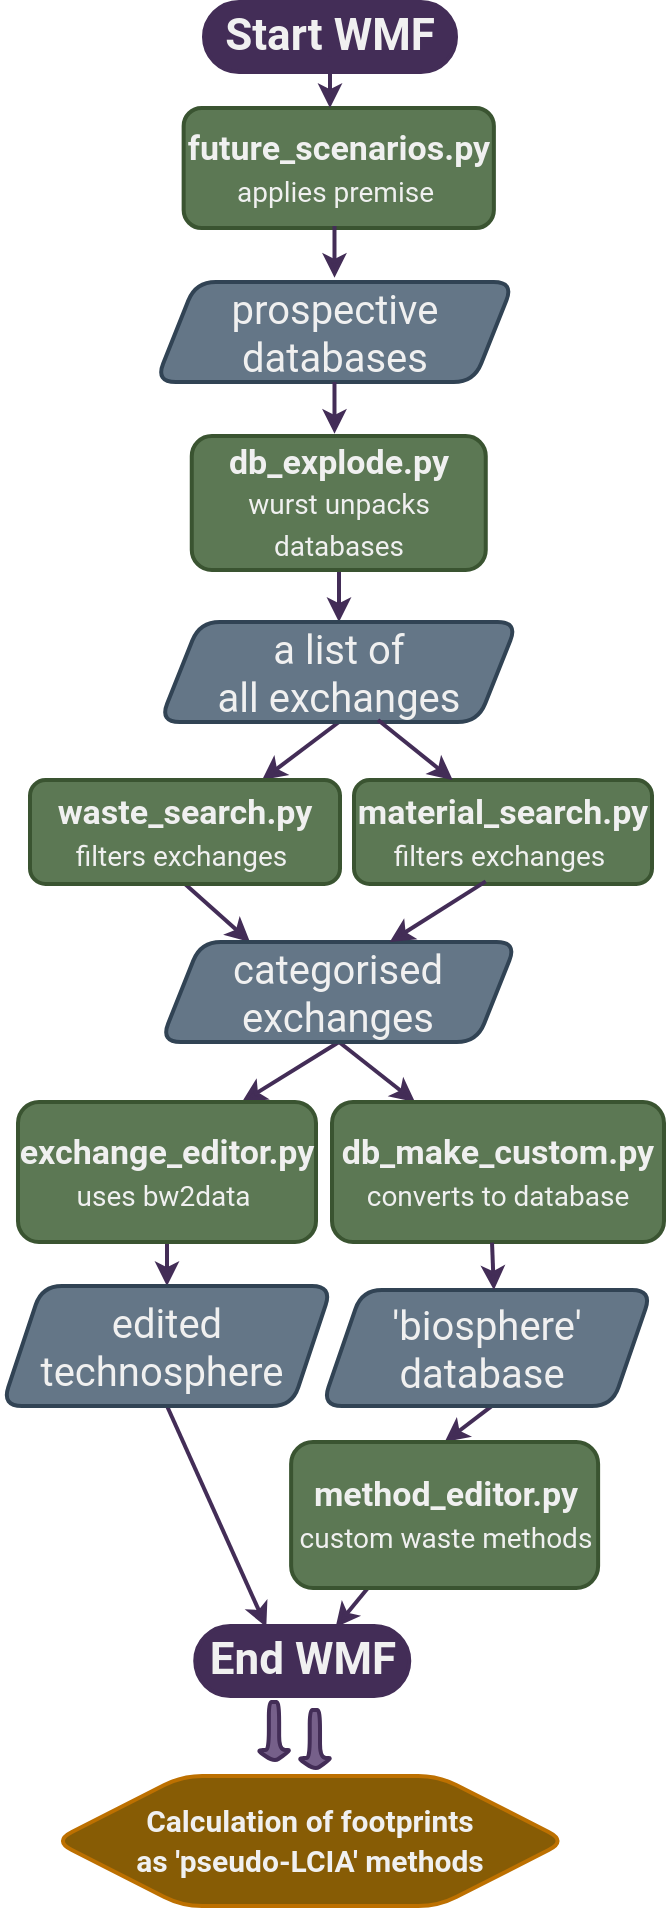 <mxfile version="20.8.16" type="device"><diagram id="Ynv9TW57A_w1j0mWBJq0" name="Page-1"><mxGraphModel dx="1145" dy="590" grid="0" gridSize="10" guides="1" tooltips="1" connect="1" arrows="1" fold="1" page="1" pageScale="1" pageWidth="360" pageHeight="960" background="none" math="0" shadow="0"><root><mxCell id="0"/><mxCell id="1" parent="0"/><mxCell id="14" value="&lt;font style=&quot;&quot;&gt;&lt;b&gt;future_scenarios.py&lt;br&gt;&lt;/b&gt;&lt;/font&gt;&lt;font style=&quot;font-size: 14px;&quot;&gt;applies premise&amp;nbsp;&lt;/font&gt;" style="html=1;rounded=1;snapToPoint=1;comic=0;fillColor=#5C7854;strokeColor=#3A5431;fontColor=#F0F0F0;labelBackgroundColor=none;strokeWidth=2;spacing=1;fontFamily=roboto;fontSize=17;align=center;verticalAlign=middle;spacingTop=1;spacingLeft=2;spacingRight=2;spacingBottom=2;shadow=0;backgroundOutline=0;sketchStyle=comic;fontStyle=0;whiteSpace=wrap;fontSource=https%3A%2F%2Ffonts.googleapis.com%2Fcss%3Ffamily%3Droboto;" parent="1" vertex="1"><mxGeometry x="109.82" y="56" width="155.12" height="60" as="geometry"/></mxCell><mxCell id="25" value="" style="edgeStyle=none;html=1;rounded=1;snapToPoint=1;comic=0;fillColor=#76608a;strokeColor=#432D57;labelBackgroundColor=none;strokeWidth=2;spacing=1;fontFamily=roboto;fontSize=16;align=center;verticalAlign=middle;spacingTop=1;spacingLeft=2;spacingRight=2;spacingBottom=2;fontColor=#F0F0F0;shadow=0;backgroundOutline=0;sketchStyle=comic;fontStyle=0;fontSource=https%3A%2F%2Ffonts.googleapis.com%2Fcss%3Ffamily%3Droboto;" parent="1" source="20" target="24" edge="1"><mxGeometry relative="1" as="geometry"/></mxCell><mxCell id="20" value="&lt;span style=&quot;font-size: 17px;&quot;&gt;&lt;b style=&quot;font-size: 17px;&quot;&gt;&lt;font style=&quot;font-size: 17px;&quot;&gt;db_explode.py&lt;br style=&quot;font-size: 17px;&quot;&gt;&lt;/font&gt;&lt;/b&gt;&lt;/span&gt;&lt;font style=&quot;font-size: 14px;&quot;&gt;&amp;nbsp;wurst&amp;nbsp;unpacks&amp;nbsp; databases&lt;/font&gt;" style="html=1;rounded=1;snapToPoint=1;comic=0;fillColor=#5C7854;strokeColor=#3A5431;fontColor=#F0F0F0;labelBackgroundColor=none;strokeWidth=2;spacing=1;fontFamily=roboto;fontSize=17;align=center;verticalAlign=middle;spacingTop=1;spacingLeft=2;spacingRight=2;spacingBottom=2;shadow=0;backgroundOutline=0;sketchStyle=comic;fontStyle=0;whiteSpace=wrap;fontSource=https%3A%2F%2Ffonts.googleapis.com%2Fcss%3Ffamily%3Droboto;" parent="1" vertex="1"><mxGeometry x="113.88" y="220" width="147" height="67" as="geometry"/></mxCell><mxCell id="27" value="" style="edgeStyle=none;html=1;rounded=1;snapToPoint=1;comic=0;fillColor=#76608a;strokeColor=#432D57;labelBackgroundColor=none;strokeWidth=2;spacing=1;fontFamily=roboto;fontSize=16;align=center;verticalAlign=middle;spacingTop=1;spacingLeft=2;spacingRight=2;spacingBottom=2;fontColor=#F0F0F0;shadow=0;backgroundOutline=0;sketchStyle=comic;fontStyle=0;fontSource=https%3A%2F%2Ffonts.googleapis.com%2Fcss%3Ffamily%3Droboto;" parent="1" source="24" target="26" edge="1"><mxGeometry relative="1" as="geometry"/></mxCell><mxCell id="24" value="&lt;font style=&quot;font-size: 20px;&quot;&gt;a list of &lt;br&gt;all exchanges&lt;br style=&quot;font-size: 20px;&quot;&gt;&lt;/font&gt;" style="shape=parallelogram;perimeter=parallelogramPerimeter;html=1;fixedSize=1;rounded=1;snapToPoint=1;comic=0;fillColor=#647687;strokeColor=#314354;fontColor=#F0F0F0;labelBackgroundColor=none;strokeWidth=2;spacing=1;fontFamily=roboto;fontSize=20;whiteSpace=wrap;align=center;verticalAlign=middle;spacingTop=1;spacingLeft=2;spacingRight=2;spacingBottom=2;shadow=0;backgroundOutline=0;sketchStyle=comic;fontStyle=0;fontSource=https%3A%2F%2Ffonts.googleapis.com%2Fcss%3Ffamily%3Droboto;" parent="1" vertex="1"><mxGeometry x="97.88" y="313" width="179" height="50" as="geometry"/></mxCell><mxCell id="31" value="" style="edgeStyle=none;html=1;rounded=1;snapToPoint=1;comic=0;fillColor=#76608a;strokeColor=#432D57;labelBackgroundColor=none;strokeWidth=2;spacing=1;fontFamily=roboto;fontSize=16;align=center;verticalAlign=middle;spacingTop=1;spacingLeft=2;spacingRight=2;spacingBottom=2;fontColor=#F0F0F0;shadow=0;backgroundOutline=0;sketchStyle=comic;fontStyle=0;fontSource=https%3A%2F%2Ffonts.googleapis.com%2Fcss%3Ffamily%3Droboto;" parent="1" source="26" target="30" edge="1"><mxGeometry relative="1" as="geometry"/></mxCell><mxCell id="26" value="&lt;font style=&quot;font-size: 17px;&quot;&gt;&lt;b style=&quot;font-size: 17px;&quot;&gt;waste_search.py&lt;/b&gt;&lt;br style=&quot;font-size: 17px;&quot;&gt;&lt;/font&gt;&lt;font style=&quot;font-size: 14px;&quot;&gt;&amp;nbsp;filters exchanges&amp;nbsp;&amp;nbsp;&lt;/font&gt;" style="html=1;rounded=1;snapToPoint=1;comic=0;fillColor=#5C7854;strokeColor=#3A5431;fontColor=#F0F0F0;labelBackgroundColor=none;strokeWidth=2;spacing=1;fontFamily=roboto;fontSize=17;align=center;verticalAlign=middle;spacingTop=1;spacingLeft=2;spacingRight=2;spacingBottom=2;shadow=0;backgroundOutline=0;sketchStyle=comic;fontStyle=0;whiteSpace=wrap;fontSource=https%3A%2F%2Ffonts.googleapis.com%2Fcss%3Ffamily%3Droboto;" parent="1" vertex="1"><mxGeometry x="33" y="392" width="155" height="52" as="geometry"/></mxCell><mxCell id="56" style="edgeStyle=none;html=1;entryX=0.25;entryY=0;entryDx=0;entryDy=0;fontSize=16;rounded=1;snapToPoint=1;comic=0;fillColor=#76608a;strokeColor=#432D57;labelBackgroundColor=none;strokeWidth=2;spacing=1;fontFamily=roboto;align=center;verticalAlign=middle;spacingTop=1;spacingLeft=2;spacingRight=2;spacingBottom=2;fontColor=#F0F0F0;shadow=0;backgroundOutline=0;sketchStyle=comic;fontStyle=0;fontSource=https%3A%2F%2Ffonts.googleapis.com%2Fcss%3Ffamily%3Droboto;" parent="1" source="30" target="34" edge="1"><mxGeometry relative="1" as="geometry"/></mxCell><mxCell id="57" style="edgeStyle=none;html=1;fontSize=16;rounded=1;snapToPoint=1;comic=0;fillColor=#76608a;strokeColor=#432D57;labelBackgroundColor=none;strokeWidth=2;spacing=1;fontFamily=roboto;align=center;verticalAlign=middle;spacingTop=1;spacingLeft=2;spacingRight=2;spacingBottom=2;fontColor=#F0F0F0;shadow=0;backgroundOutline=0;sketchStyle=comic;fontStyle=0;fontSource=https%3A%2F%2Ffonts.googleapis.com%2Fcss%3Ffamily%3Droboto;" parent="1" source="30" target="44" edge="1"><mxGeometry relative="1" as="geometry"/></mxCell><mxCell id="30" value="&lt;font style=&quot;font-size: 20px;&quot;&gt;categorised exchanges&lt;br style=&quot;font-size: 20px;&quot;&gt;&lt;/font&gt;" style="shape=parallelogram;perimeter=parallelogramPerimeter;html=1;fixedSize=1;rounded=1;snapToPoint=1;comic=0;fillColor=#647687;strokeColor=#314354;fontColor=#F0F0F0;labelBackgroundColor=none;strokeWidth=2;spacing=1;fontFamily=roboto;fontSize=20;whiteSpace=wrap;align=center;verticalAlign=middle;spacingTop=1;spacingLeft=2;spacingRight=2;spacingBottom=2;shadow=0;backgroundOutline=0;sketchStyle=comic;fontStyle=0;fontSource=https%3A%2F%2Ffonts.googleapis.com%2Fcss%3Ffamily%3Droboto;" parent="1" vertex="1"><mxGeometry x="98.38" y="473" width="178" height="50" as="geometry"/></mxCell><mxCell id="34" value="&lt;b style=&quot;font-size: 17px;&quot;&gt;db_make_custom.py&lt;br style=&quot;font-size: 17px;&quot;&gt;&lt;/b&gt;&lt;font style=&quot;font-size: 14px;&quot;&gt;converts to database&lt;/font&gt;" style="movable=1;resizable=1;rotatable=1;deletable=1;editable=1;connectable=1;html=1;rounded=1;snapToPoint=1;comic=0;fillColor=#5C7854;strokeColor=#3A5431;fontColor=#F0F0F0;labelBackgroundColor=none;strokeWidth=2;spacing=1;fontFamily=roboto;fontSize=17;align=center;verticalAlign=middle;spacingTop=1;spacingLeft=2;spacingRight=2;spacingBottom=2;shadow=0;backgroundOutline=0;sketchStyle=comic;fontStyle=0;whiteSpace=wrap;fontSource=https%3A%2F%2Ffonts.googleapis.com%2Fcss%3Ffamily%3Droboto;" parent="1" vertex="1"><mxGeometry x="184" y="553" width="166" height="70" as="geometry"/></mxCell><mxCell id="54" value="" style="edgeStyle=none;html=1;entryX=0.5;entryY=0;entryDx=0;entryDy=0;rounded=1;snapToPoint=1;comic=0;fillColor=#76608a;strokeColor=#432D57;labelBackgroundColor=none;strokeWidth=2;spacing=1;fontFamily=roboto;fontSize=16;align=center;verticalAlign=middle;spacingTop=1;spacingLeft=2;spacingRight=2;spacingBottom=2;fontColor=#F0F0F0;shadow=0;backgroundOutline=0;sketchStyle=comic;exitX=0.517;exitY=0.995;exitDx=0;exitDy=0;exitPerimeter=0;fontStyle=0;fontSource=https%3A%2F%2Ffonts.googleapis.com%2Fcss%3Ffamily%3Droboto;" parent="1" source="42" target="64" edge="1"><mxGeometry relative="1" as="geometry"><mxPoint x="289.5" y="873" as="targetPoint"/></mxGeometry></mxCell><mxCell id="42" value="&lt;font style=&quot;font-size: 20px;&quot;&gt;'biosphere' &lt;br&gt;database&amp;nbsp;&lt;/font&gt;" style="shape=parallelogram;perimeter=parallelogramPerimeter;html=1;fixedSize=1;rounded=1;snapToPoint=1;comic=0;fillColor=#647687;strokeColor=#314354;fontColor=#F0F0F0;labelBackgroundColor=none;strokeWidth=2;spacing=1;fontFamily=roboto;fontSize=20;whiteSpace=wrap;align=center;verticalAlign=middle;spacingTop=1;spacingLeft=2;spacingRight=2;spacingBottom=2;shadow=0;backgroundOutline=0;sketchStyle=comic;fontStyle=0;fontSource=https%3A%2F%2Ffonts.googleapis.com%2Fcss%3Ffamily%3Droboto;" parent="1" vertex="1"><mxGeometry x="179" y="647" width="165" height="58" as="geometry"/></mxCell><mxCell id="48" value="" style="edgeStyle=none;html=1;rounded=1;snapToPoint=1;comic=0;fillColor=#76608a;strokeColor=#432D57;labelBackgroundColor=none;strokeWidth=2;spacing=1;fontFamily=roboto;fontSize=16;align=center;verticalAlign=middle;spacingTop=1;spacingLeft=2;spacingRight=2;spacingBottom=2;fontColor=#F0F0F0;shadow=0;backgroundOutline=0;sketchStyle=comic;fontStyle=0;fontSource=https%3A%2F%2Ffonts.googleapis.com%2Fcss%3Ffamily%3Droboto;" parent="1" source="44" target="47" edge="1"><mxGeometry relative="1" as="geometry"/></mxCell><mxCell id="44" value="&lt;b style=&quot;font-size: 17px;&quot;&gt;exchange_editor.py&lt;/b&gt;&lt;span style=&quot;font-size: 17px;&quot;&gt;&lt;br style=&quot;font-size: 17px;&quot;&gt;&lt;/span&gt;&lt;font style=&quot;font-size: 14px;&quot;&gt;uses bw2data&amp;nbsp;&lt;/font&gt;" style="rounded=1;html=1;snapToPoint=1;comic=0;fillColor=#5C7854;strokeColor=#3A5431;fontColor=#F0F0F0;labelBackgroundColor=none;strokeWidth=2;spacing=1;fontFamily=roboto;fontSize=17;align=center;verticalAlign=middle;spacingTop=1;spacingLeft=2;spacingRight=2;spacingBottom=2;shadow=0;backgroundOutline=0;sketchStyle=comic;fontStyle=0;whiteSpace=wrap;fontSource=https%3A%2F%2Ffonts.googleapis.com%2Fcss%3Ffamily%3Droboto;" parent="1" vertex="1"><mxGeometry x="27" y="553" width="149" height="70" as="geometry"/></mxCell><mxCell id="55" value="" style="edgeStyle=none;html=1;rounded=1;snapToPoint=1;comic=0;fillColor=#76608a;strokeColor=#432D57;labelBackgroundColor=none;strokeWidth=2;spacing=1;fontFamily=roboto;entryX=0.332;entryY=0.013;entryDx=0;entryDy=0;entryPerimeter=0;fontSize=16;align=center;verticalAlign=middle;spacingTop=1;spacingLeft=2;spacingRight=2;spacingBottom=2;fontColor=#F0F0F0;shadow=0;backgroundOutline=0;sketchStyle=comic;fontStyle=0;fontSource=https%3A%2F%2Ffonts.googleapis.com%2Fcss%3Ffamily%3Droboto;" parent="1" source="47" target="51" edge="1"><mxGeometry relative="1" as="geometry"><mxPoint x="159" y="965" as="targetPoint"/></mxGeometry></mxCell><mxCell id="47" value="&lt;span style=&quot;background-color: initial;&quot;&gt;edited technosphere&amp;nbsp;&lt;/span&gt;" style="shape=parallelogram;perimeter=parallelogramPerimeter;html=1;fixedSize=1;rounded=1;snapToPoint=1;comic=0;fillColor=#647687;strokeColor=#314354;fontColor=#F0F0F0;labelBackgroundColor=none;strokeWidth=2;spacing=1;fontFamily=roboto;fontSize=20;whiteSpace=wrap;align=center;verticalAlign=middle;spacingTop=1;spacingLeft=2;spacingRight=2;spacingBottom=2;shadow=0;backgroundOutline=0;sketchStyle=comic;fontStyle=0;fontSource=https%3A%2F%2Ffonts.googleapis.com%2Fcss%3Ffamily%3Droboto;" parent="1" vertex="1"><mxGeometry x="19" y="645" width="165" height="60" as="geometry"/></mxCell><mxCell id="51" value="&lt;b style=&quot;&quot;&gt;&lt;font style=&quot;font-size: 22px;&quot;&gt;End WMF&lt;/font&gt;&lt;/b&gt;" style="html=1;dashed=0;whitespace=wrap;shape=mxgraph.dfd.start;rounded=1;snapToPoint=1;comic=0;fillColor=#432D57;strokeColor=#432D57;fontColor=#F0F0F0;labelBackgroundColor=none;strokeWidth=2;spacing=1;fontFamily=roboto;fontSize=16;whiteSpace=wrap;align=center;verticalAlign=middle;spacingTop=1;spacingLeft=2;spacingRight=2;spacingBottom=2;shadow=0;backgroundOutline=0;sketchStyle=comic;fontStyle=0;fontSource=https%3A%2F%2Ffonts.googleapis.com%2Fcss%3Ffamily%3Droboto;" parent="1" vertex="1"><mxGeometry x="115.62" y="815" width="107" height="35" as="geometry"/></mxCell><mxCell id="59" value="" style="shape=singleArrow;direction=south;html=1;fontSize=16;rounded=1;snapToPoint=1;comic=0;fillColor=#76608a;strokeColor=#432D57;fontColor=#F0F0F0;labelBackgroundColor=none;strokeWidth=2;spacing=1;fontFamily=roboto;whiteSpace=wrap;align=center;verticalAlign=middle;spacingTop=1;spacingLeft=2;spacingRight=2;spacingBottom=2;shadow=0;backgroundOutline=0;sketchStyle=comic;fontStyle=0;fontSource=https%3A%2F%2Ffonts.googleapis.com%2Fcss%3Ffamily%3Droboto;" parent="1" vertex="1"><mxGeometry x="146.44" y="853" width="17.12" height="30" as="geometry"/></mxCell><mxCell id="62" value="&lt;font style=&quot;&quot;&gt;&lt;font style=&quot;font-size: 15px;&quot;&gt;&lt;b style=&quot;&quot;&gt;&lt;font style=&quot;&quot;&gt;Calculation of footprints&lt;br&gt;&lt;/font&gt;as 'pseudo-LCIA' methods&lt;/b&gt;&lt;/font&gt;&lt;br style=&quot;font-size: 16px;&quot;&gt;&lt;/font&gt;" style="shape=hexagon;perimeter=hexagonPerimeter2;html=1;size=0.25;fontSize=16;labelBackgroundColor=none;rounded=1;snapToPoint=1;comic=0;fillColor=#875C05;strokeColor=#BD7000;fontColor=#F0F0F0;strokeWidth=2;spacing=1;fontFamily=roboto;verticalAlign=middle;whiteSpace=wrap;align=center;spacingTop=1;spacingLeft=2;spacingRight=2;spacingBottom=2;shadow=0;backgroundOutline=0;sketchStyle=comic;fontStyle=0;fontSource=https%3A%2F%2Ffonts.googleapis.com%2Fcss%3Ffamily%3Droboto;" parent="1" vertex="1"><mxGeometry x="45" y="890" width="256.24" height="65" as="geometry"/></mxCell><mxCell id="65" style="edgeStyle=none;html=1;entryX=0.656;entryY=0.017;entryDx=0;entryDy=0;entryPerimeter=0;fontSize=16;rounded=1;snapToPoint=1;comic=0;fillColor=#76608a;strokeColor=#432D57;labelBackgroundColor=none;strokeWidth=2;spacing=1;fontFamily=roboto;exitX=0.25;exitY=1;exitDx=0;exitDy=0;align=center;verticalAlign=middle;spacingTop=1;spacingLeft=2;spacingRight=2;spacingBottom=2;fontColor=#F0F0F0;shadow=0;backgroundOutline=0;sketchStyle=comic;fontStyle=0;fontSource=https%3A%2F%2Ffonts.googleapis.com%2Fcss%3Ffamily%3Droboto;" parent="1" source="64" target="51" edge="1"><mxGeometry relative="1" as="geometry"/></mxCell><mxCell id="64" value="&lt;font style=&quot;&quot;&gt;&lt;b style=&quot;font-size: 17px;&quot;&gt;method_editor.py&lt;/b&gt;&lt;span style=&quot;font-size: 17px;&quot;&gt;&lt;br style=&quot;font-size: 17px;&quot;&gt;&lt;/span&gt;&lt;font style=&quot;font-size: 14px;&quot;&gt;custom waste methods&lt;/font&gt;&lt;br style=&quot;font-size: 17px;&quot;&gt;&lt;/font&gt;" style="html=1;dashed=0;whitespace=wrap;labelBackgroundColor=none;fontSize=17;rounded=1;snapToPoint=1;comic=0;fillColor=#5C7854;strokeColor=#3A5431;fontColor=#F0F0F0;strokeWidth=2;spacing=1;fontFamily=roboto;align=center;verticalAlign=middle;spacingTop=1;spacingLeft=2;spacingRight=2;spacingBottom=2;shadow=0;backgroundOutline=0;sketchStyle=comic;fontStyle=0;whiteSpace=wrap;fontSource=https%3A%2F%2Ffonts.googleapis.com%2Fcss%3Ffamily%3Droboto;" parent="1" vertex="1"><mxGeometry x="163.56" y="723" width="153.5" height="73" as="geometry"/></mxCell><mxCell id="eWnoPjXooAndC6K8hpsd-65" value="" style="shape=singleArrow;direction=south;html=1;fontSize=16;rounded=1;snapToPoint=1;comic=0;fillColor=#76608a;strokeColor=#432D57;fontColor=#F0F0F0;labelBackgroundColor=none;strokeWidth=2;spacing=1;fontFamily=roboto;whiteSpace=wrap;align=center;verticalAlign=middle;spacingTop=1;spacingLeft=2;spacingRight=2;spacingBottom=2;shadow=0;backgroundOutline=0;sketchStyle=comic;fontStyle=0;fontSource=https%3A%2F%2Ffonts.googleapis.com%2Fcss%3Ffamily%3Droboto;" parent="1" vertex="1"><mxGeometry x="166.88" y="857" width="17.12" height="30" as="geometry"/></mxCell><mxCell id="X6EW9yyMeB70m_uFeMzx-71" value="&lt;font style=&quot;font-size: 20px;&quot;&gt;prospective databases&lt;br style=&quot;font-size: 20px;&quot;&gt;&lt;/font&gt;" style="shape=parallelogram;perimeter=parallelogramPerimeter;html=1;fixedSize=1;rounded=1;snapToPoint=1;comic=0;fillColor=#647687;strokeColor=#314354;fontColor=#F0F0F0;labelBackgroundColor=none;strokeWidth=2;spacing=1;fontFamily=roboto;fontSize=20;whiteSpace=wrap;align=center;verticalAlign=middle;spacingTop=1;spacingLeft=2;spacingRight=2;spacingBottom=2;shadow=0;backgroundOutline=0;sketchStyle=comic;fontStyle=0;fontSource=https%3A%2F%2Ffonts.googleapis.com%2Fcss%3Ffamily%3Droboto;" vertex="1" parent="1"><mxGeometry x="95.88" y="143" width="179" height="50" as="geometry"/></mxCell><mxCell id="X6EW9yyMeB70m_uFeMzx-75" value="" style="edgeStyle=none;html=1;rounded=1;snapToPoint=1;comic=0;fillColor=#76608a;strokeColor=#432D57;labelBackgroundColor=none;strokeWidth=2;spacing=1;fontFamily=roboto;fontSize=16;align=center;verticalAlign=middle;spacingTop=1;spacingLeft=2;spacingRight=2;spacingBottom=2;fontColor=#F0F0F0;shadow=0;backgroundOutline=0;sketchStyle=comic;fontStyle=0;fontSource=https%3A%2F%2Ffonts.googleapis.com%2Fcss%3Ffamily%3Droboto;" edge="1" parent="1"><mxGeometry relative="1" as="geometry"><mxPoint x="185.243" y="192.996" as="sourcePoint"/><mxPoint x="185.243" y="218.829" as="targetPoint"/></mxGeometry></mxCell><mxCell id="X6EW9yyMeB70m_uFeMzx-76" value="" style="edgeStyle=none;html=1;rounded=1;snapToPoint=1;comic=0;fillColor=#76608a;strokeColor=#432D57;labelBackgroundColor=none;strokeWidth=2;spacing=1;fontFamily=roboto;fontSize=16;align=center;verticalAlign=middle;spacingTop=1;spacingLeft=2;spacingRight=2;spacingBottom=2;fontColor=#F0F0F0;shadow=0;backgroundOutline=0;sketchStyle=comic;fontStyle=0;fontSource=https%3A%2F%2Ffonts.googleapis.com%2Fcss%3Ffamily%3Droboto;" edge="1" parent="1"><mxGeometry relative="1" as="geometry"><mxPoint x="185.243" y="114.996" as="sourcePoint"/><mxPoint x="185.243" y="140.829" as="targetPoint"/></mxGeometry></mxCell><mxCell id="X6EW9yyMeB70m_uFeMzx-77" value="&lt;font style=&quot;font-size: 17px;&quot;&gt;&lt;b style=&quot;font-size: 17px;&quot;&gt;material_search.py&lt;/b&gt;&lt;br style=&quot;font-size: 17px;&quot;&gt;&lt;/font&gt;&lt;font style=&quot;font-size: 14px;&quot;&gt;&amp;nbsp;filters exchanges&amp;nbsp;&amp;nbsp;&lt;/font&gt;" style="html=1;rounded=1;snapToPoint=1;comic=0;fillColor=#5C7854;strokeColor=#3A5431;fontColor=#F0F0F0;labelBackgroundColor=none;strokeWidth=2;spacing=1;fontFamily=roboto;fontSize=17;align=center;verticalAlign=middle;spacingTop=1;spacingLeft=2;spacingRight=2;spacingBottom=2;shadow=0;backgroundOutline=0;sketchStyle=comic;fontStyle=0;whiteSpace=wrap;fontSource=https%3A%2F%2Ffonts.googleapis.com%2Fcss%3Ffamily%3Droboto;" vertex="1" parent="1"><mxGeometry x="195" y="392" width="149" height="52" as="geometry"/></mxCell><mxCell id="X6EW9yyMeB70m_uFeMzx-78" style="edgeStyle=none;html=1;entryX=0.25;entryY=0;entryDx=0;entryDy=0;fontSize=16;rounded=1;snapToPoint=1;comic=0;fillColor=#76608a;strokeColor=#432D57;labelBackgroundColor=none;strokeWidth=2;spacing=1;fontFamily=roboto;align=center;verticalAlign=middle;spacingTop=1;spacingLeft=2;spacingRight=2;spacingBottom=2;fontColor=#F0F0F0;shadow=0;backgroundOutline=0;sketchStyle=comic;fontStyle=0;fontSource=https%3A%2F%2Ffonts.googleapis.com%2Fcss%3Ffamily%3Droboto;" edge="1" parent="1"><mxGeometry relative="1" as="geometry"><mxPoint x="207.003" y="362" as="sourcePoint"/><mxPoint x="244.36" y="392" as="targetPoint"/></mxGeometry></mxCell><mxCell id="X6EW9yyMeB70m_uFeMzx-79" style="edgeStyle=none;html=1;fontSize=16;rounded=1;snapToPoint=1;comic=0;fillColor=#76608a;strokeColor=#432D57;labelBackgroundColor=none;strokeWidth=2;spacing=1;fontFamily=roboto;align=center;verticalAlign=middle;spacingTop=1;spacingLeft=2;spacingRight=2;spacingBottom=2;fontColor=#F0F0F0;shadow=0;backgroundOutline=0;sketchStyle=comic;fontStyle=0;fontSource=https%3A%2F%2Ffonts.googleapis.com%2Fcss%3Ffamily%3Droboto;" edge="1" parent="1"><mxGeometry relative="1" as="geometry"><mxPoint x="260.883" y="442.71" as="sourcePoint"/><mxPoint x="212.883" y="472.996" as="targetPoint"/></mxGeometry></mxCell><mxCell id="X6EW9yyMeB70m_uFeMzx-80" value="" style="edgeStyle=none;html=1;rounded=1;snapToPoint=1;comic=0;fillColor=#76608a;strokeColor=#432D57;labelBackgroundColor=none;strokeWidth=2;spacing=1;fontFamily=roboto;fontSize=16;align=center;verticalAlign=middle;spacingTop=1;spacingLeft=2;spacingRight=2;spacingBottom=2;fontColor=#F0F0F0;shadow=0;backgroundOutline=0;sketchStyle=comic;fontStyle=0;fontSource=https%3A%2F%2Ffonts.googleapis.com%2Fcss%3Ffamily%3Droboto;exitX=0.482;exitY=1.005;exitDx=0;exitDy=0;exitPerimeter=0;" edge="1" parent="1" source="34"><mxGeometry relative="1" as="geometry"><mxPoint x="266.27" y="625" as="sourcePoint"/><mxPoint x="264.937" y="647" as="targetPoint"/></mxGeometry></mxCell><mxCell id="X6EW9yyMeB70m_uFeMzx-81" value="&lt;b style=&quot;&quot;&gt;&lt;font style=&quot;font-size: 22px;&quot;&gt;Start WMF&lt;/font&gt;&lt;/b&gt;" style="html=1;dashed=0;whitespace=wrap;shape=mxgraph.dfd.start;rounded=1;snapToPoint=1;comic=0;fillColor=#432D57;strokeColor=#432D57;fontColor=#F0F0F0;labelBackgroundColor=none;strokeWidth=2;spacing=1;fontFamily=roboto;fontSize=16;whiteSpace=wrap;align=center;verticalAlign=middle;spacingTop=1;spacingLeft=2;spacingRight=2;spacingBottom=2;shadow=0;backgroundOutline=0;sketchStyle=comic;fontStyle=0;fontSource=https%3A%2F%2Ffonts.googleapis.com%2Fcss%3Ffamily%3Droboto;" vertex="1" parent="1"><mxGeometry x="120" y="3" width="126" height="35" as="geometry"/></mxCell><mxCell id="X6EW9yyMeB70m_uFeMzx-82" value="" style="edgeStyle=none;html=1;rounded=1;snapToPoint=1;comic=0;fillColor=#76608a;strokeColor=#432D57;labelBackgroundColor=none;strokeWidth=2;spacing=1;fontFamily=roboto;fontSize=16;align=center;verticalAlign=middle;spacingTop=1;spacingLeft=2;spacingRight=2;spacingBottom=2;fontColor=#F0F0F0;shadow=0;backgroundOutline=0;sketchStyle=comic;fontStyle=0;fontSource=https%3A%2F%2Ffonts.googleapis.com%2Fcss%3Ffamily%3Droboto;" edge="1" parent="1"><mxGeometry relative="1" as="geometry"><mxPoint x="183.003" y="30.166" as="sourcePoint"/><mxPoint x="183.003" y="55.999" as="targetPoint"/></mxGeometry></mxCell></root></mxGraphModel></diagram></mxfile>
